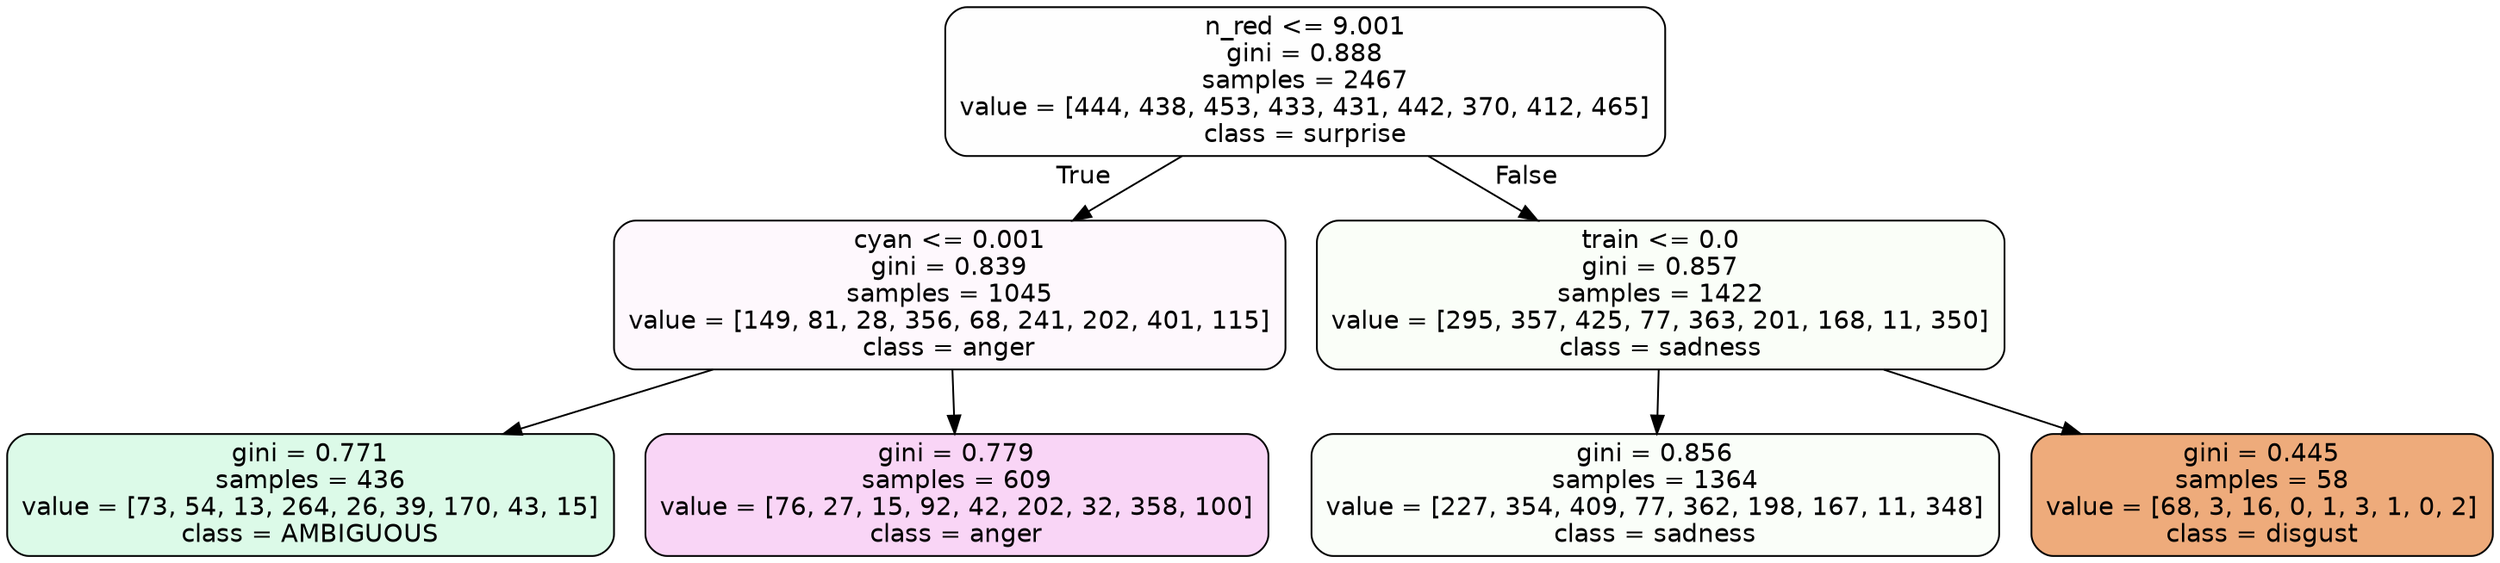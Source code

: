 digraph Tree {
node [shape=box, style="filled, rounded", color="black", fontname=helvetica] ;
edge [fontname=helvetica] ;
0 [label="n_red <= 9.001\ngini = 0.888\nsamples = 2467\nvalue = [444, 438, 453, 433, 431, 442, 370, 412, 465]\nclass = surprise", fillcolor="#e5396401"] ;
1 [label="cyan <= 0.001\ngini = 0.839\nsamples = 1045\nvalue = [149, 81, 28, 356, 68, 241, 202, 401, 115]\nclass = anger", fillcolor="#e539d709"] ;
0 -> 1 [labeldistance=2.5, labelangle=45, headlabel="True"] ;
2 [label="gini = 0.771\nsamples = 436\nvalue = [73, 54, 13, 264, 26, 39, 170, 43, 15]\nclass = AMBIGUOUS", fillcolor="#39e5812d"] ;
1 -> 2 ;
3 [label="gini = 0.779\nsamples = 609\nvalue = [76, 27, 15, 92, 42, 202, 32, 358, 100]\nclass = anger", fillcolor="#e539d736"] ;
1 -> 3 ;
4 [label="train <= 0.0\ngini = 0.857\nsamples = 1422\nvalue = [295, 357, 425, 77, 363, 201, 168, 11, 350]\nclass = sadness", fillcolor="#64e53908"] ;
0 -> 4 [labeldistance=2.5, labelangle=-45, headlabel="False"] ;
5 [label="gini = 0.856\nsamples = 1364\nvalue = [227, 354, 409, 77, 362, 198, 167, 11, 348]\nclass = sadness", fillcolor="#64e53907"] ;
4 -> 5 ;
6 [label="gini = 0.445\nsamples = 58\nvalue = [68, 3, 16, 0, 1, 3, 1, 0, 2]\nclass = disgust", fillcolor="#e58139aa"] ;
4 -> 6 ;
}